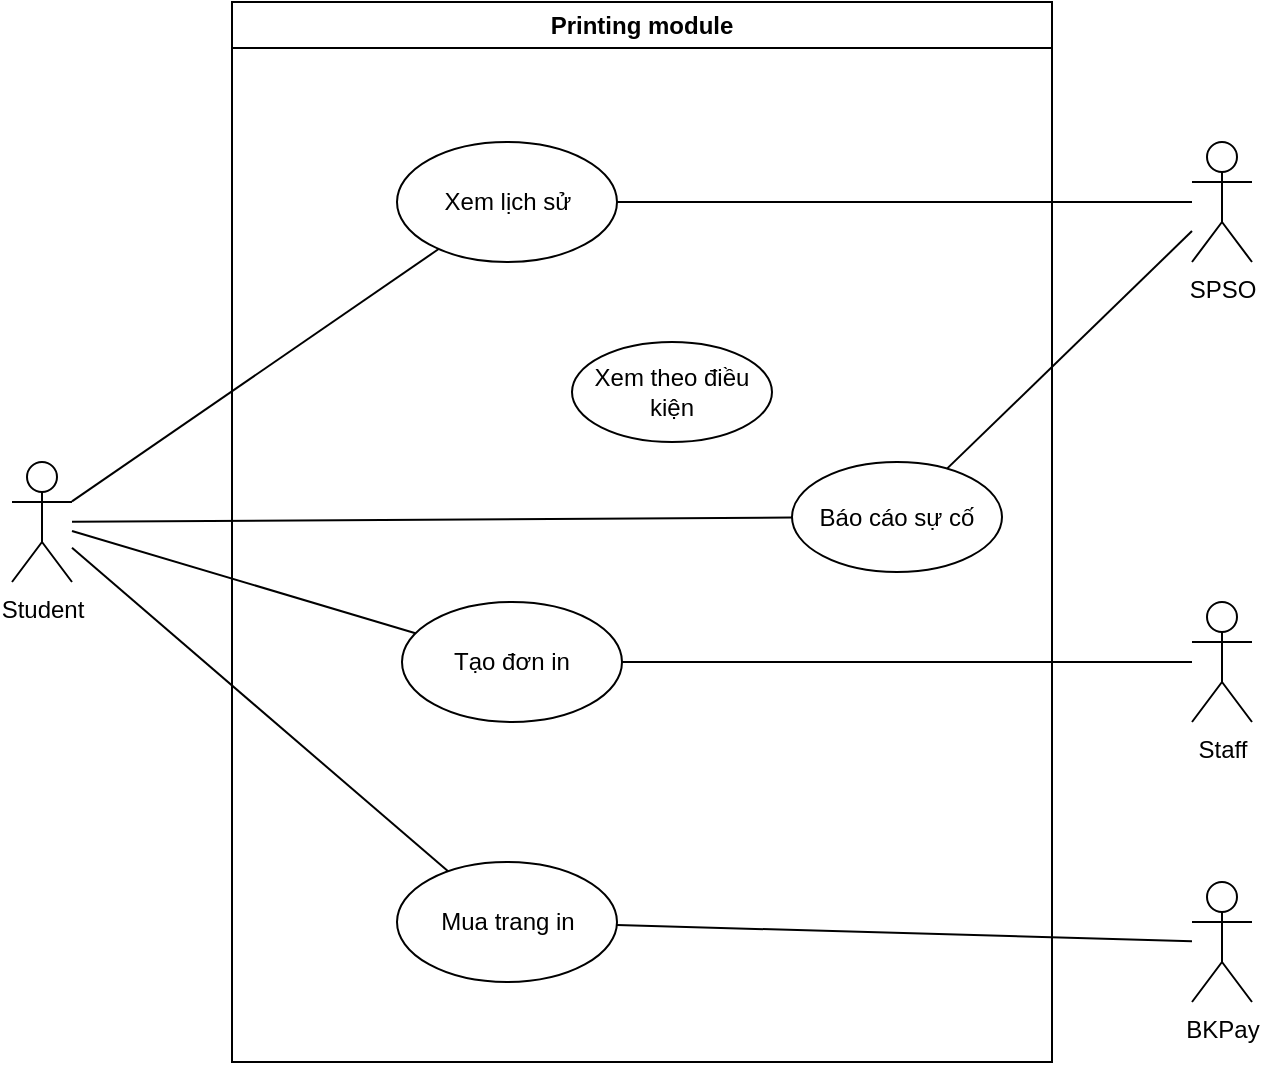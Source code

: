 <mxfile version="24.8.3">
  <diagram name="Page-1" id="g4ZatEIKbwrJRl1NzE87">
    <mxGraphModel dx="1174" dy="602" grid="1" gridSize="10" guides="1" tooltips="1" connect="1" arrows="1" fold="1" page="1" pageScale="1" pageWidth="827" pageHeight="1169" math="0" shadow="0">
      <root>
        <mxCell id="0" />
        <mxCell id="1" parent="0" />
        <mxCell id="HvDZoCOBo5xw8-uhOks7-1" value="Student" style="shape=umlActor;verticalLabelPosition=bottom;verticalAlign=top;html=1;outlineConnect=0;" parent="1" vertex="1">
          <mxGeometry x="70" y="440" width="30" height="60" as="geometry" />
        </mxCell>
        <mxCell id="HvDZoCOBo5xw8-uhOks7-3" value="Printing module" style="swimlane;whiteSpace=wrap;html=1;" parent="1" vertex="1">
          <mxGeometry x="180" y="210" width="410" height="530" as="geometry">
            <mxRectangle x="250" y="210" width="120" height="30" as="alternateBounds" />
          </mxGeometry>
        </mxCell>
        <mxCell id="HvDZoCOBo5xw8-uhOks7-4" value="Tạo đơn in" style="ellipse;whiteSpace=wrap;html=1;" parent="HvDZoCOBo5xw8-uhOks7-3" vertex="1">
          <mxGeometry x="85" y="300" width="110" height="60" as="geometry" />
        </mxCell>
        <mxCell id="HvDZoCOBo5xw8-uhOks7-5" value="Mua trang in" style="ellipse;whiteSpace=wrap;html=1;" parent="HvDZoCOBo5xw8-uhOks7-3" vertex="1">
          <mxGeometry x="82.5" y="430" width="110" height="60" as="geometry" />
        </mxCell>
        <mxCell id="HvDZoCOBo5xw8-uhOks7-6" value="Xem lịch sử" style="ellipse;whiteSpace=wrap;html=1;" parent="HvDZoCOBo5xw8-uhOks7-3" vertex="1">
          <mxGeometry x="82.5" y="70" width="110" height="60" as="geometry" />
        </mxCell>
        <mxCell id="HvDZoCOBo5xw8-uhOks7-7" value="Báo cáo sự cố" style="ellipse;whiteSpace=wrap;html=1;" parent="HvDZoCOBo5xw8-uhOks7-3" vertex="1">
          <mxGeometry x="280" y="230" width="105" height="55" as="geometry" />
        </mxCell>
        <mxCell id="UrovqKY0qw-FcHkBc66I-1" value="Xem theo điều kiện" style="ellipse;whiteSpace=wrap;html=1;" vertex="1" parent="HvDZoCOBo5xw8-uhOks7-3">
          <mxGeometry x="170" y="170" width="100" height="50" as="geometry" />
        </mxCell>
        <mxCell id="HvDZoCOBo5xw8-uhOks7-9" value="SPSO" style="shape=umlActor;verticalLabelPosition=bottom;verticalAlign=top;html=1;outlineConnect=0;" parent="1" vertex="1">
          <mxGeometry x="660" y="280" width="30" height="60" as="geometry" />
        </mxCell>
        <mxCell id="HvDZoCOBo5xw8-uhOks7-13" value="Staff" style="shape=umlActor;verticalLabelPosition=bottom;verticalAlign=top;html=1;outlineConnect=0;" parent="1" vertex="1">
          <mxGeometry x="660" y="510" width="30" height="60" as="geometry" />
        </mxCell>
        <mxCell id="HvDZoCOBo5xw8-uhOks7-14" value="" style="endArrow=none;html=1;rounded=0;" parent="1" source="HvDZoCOBo5xw8-uhOks7-1" target="HvDZoCOBo5xw8-uhOks7-6" edge="1">
          <mxGeometry width="50" height="50" relative="1" as="geometry">
            <mxPoint x="440" y="530" as="sourcePoint" />
            <mxPoint x="490" y="480" as="targetPoint" />
          </mxGeometry>
        </mxCell>
        <mxCell id="HvDZoCOBo5xw8-uhOks7-15" value="" style="endArrow=none;html=1;rounded=0;" parent="1" source="HvDZoCOBo5xw8-uhOks7-1" target="HvDZoCOBo5xw8-uhOks7-4" edge="1">
          <mxGeometry width="50" height="50" relative="1" as="geometry">
            <mxPoint x="190" y="488" as="sourcePoint" />
            <mxPoint x="367" y="345" as="targetPoint" />
          </mxGeometry>
        </mxCell>
        <mxCell id="HvDZoCOBo5xw8-uhOks7-16" value="" style="endArrow=none;html=1;rounded=0;" parent="1" source="HvDZoCOBo5xw8-uhOks7-1" target="HvDZoCOBo5xw8-uhOks7-5" edge="1">
          <mxGeometry width="50" height="50" relative="1" as="geometry">
            <mxPoint x="200" y="498" as="sourcePoint" />
            <mxPoint x="377" y="355" as="targetPoint" />
          </mxGeometry>
        </mxCell>
        <mxCell id="HvDZoCOBo5xw8-uhOks7-17" value="" style="endArrow=none;html=1;rounded=0;" parent="1" source="HvDZoCOBo5xw8-uhOks7-1" target="HvDZoCOBo5xw8-uhOks7-7" edge="1">
          <mxGeometry width="50" height="50" relative="1" as="geometry">
            <mxPoint x="210" y="508" as="sourcePoint" />
            <mxPoint x="387" y="365" as="targetPoint" />
          </mxGeometry>
        </mxCell>
        <mxCell id="HvDZoCOBo5xw8-uhOks7-18" value="" style="endArrow=none;html=1;rounded=0;" parent="1" source="HvDZoCOBo5xw8-uhOks7-6" target="HvDZoCOBo5xw8-uhOks7-9" edge="1">
          <mxGeometry width="50" height="50" relative="1" as="geometry">
            <mxPoint x="220" y="518" as="sourcePoint" />
            <mxPoint x="397" y="375" as="targetPoint" />
          </mxGeometry>
        </mxCell>
        <mxCell id="HvDZoCOBo5xw8-uhOks7-19" value="" style="endArrow=none;html=1;rounded=0;" parent="1" source="HvDZoCOBo5xw8-uhOks7-7" target="HvDZoCOBo5xw8-uhOks7-9" edge="1">
          <mxGeometry width="50" height="50" relative="1" as="geometry">
            <mxPoint x="230" y="528" as="sourcePoint" />
            <mxPoint x="407" y="385" as="targetPoint" />
          </mxGeometry>
        </mxCell>
        <mxCell id="HvDZoCOBo5xw8-uhOks7-20" value="" style="endArrow=none;html=1;rounded=0;" parent="1" source="HvDZoCOBo5xw8-uhOks7-4" target="HvDZoCOBo5xw8-uhOks7-13" edge="1">
          <mxGeometry width="50" height="50" relative="1" as="geometry">
            <mxPoint x="240" y="538" as="sourcePoint" />
            <mxPoint x="417" y="395" as="targetPoint" />
          </mxGeometry>
        </mxCell>
        <mxCell id="HvDZoCOBo5xw8-uhOks7-23" value="BKPay" style="shape=umlActor;verticalLabelPosition=bottom;verticalAlign=top;html=1;outlineConnect=0;" parent="1" vertex="1">
          <mxGeometry x="660" y="650" width="30" height="60" as="geometry" />
        </mxCell>
        <mxCell id="HvDZoCOBo5xw8-uhOks7-24" value="" style="endArrow=none;html=1;rounded=0;" parent="1" source="HvDZoCOBo5xw8-uhOks7-5" target="HvDZoCOBo5xw8-uhOks7-23" edge="1">
          <mxGeometry width="50" height="50" relative="1" as="geometry">
            <mxPoint x="449" y="543" as="sourcePoint" />
            <mxPoint x="640" y="596" as="targetPoint" />
          </mxGeometry>
        </mxCell>
      </root>
    </mxGraphModel>
  </diagram>
</mxfile>
